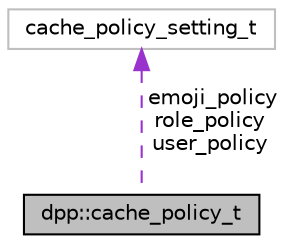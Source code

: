 digraph "dpp::cache_policy_t"
{
 // INTERACTIVE_SVG=YES
 // LATEX_PDF_SIZE
  bgcolor="transparent";
  edge [fontname="Helvetica",fontsize="10",labelfontname="Helvetica",labelfontsize="10"];
  node [fontname="Helvetica",fontsize="10",shape=record];
  Node1 [label="dpp::cache_policy_t",height=0.2,width=0.4,color="black", fillcolor="grey75", style="filled", fontcolor="black",tooltip="Represents the caching policy of the cluster."];
  Node2 -> Node1 [dir="back",color="darkorchid3",fontsize="10",style="dashed",label=" emoji_policy\nrole_policy\nuser_policy" ,fontname="Helvetica"];
  Node2 [label="cache_policy_setting_t",height=0.2,width=0.4,color="grey75",tooltip=" "];
}
